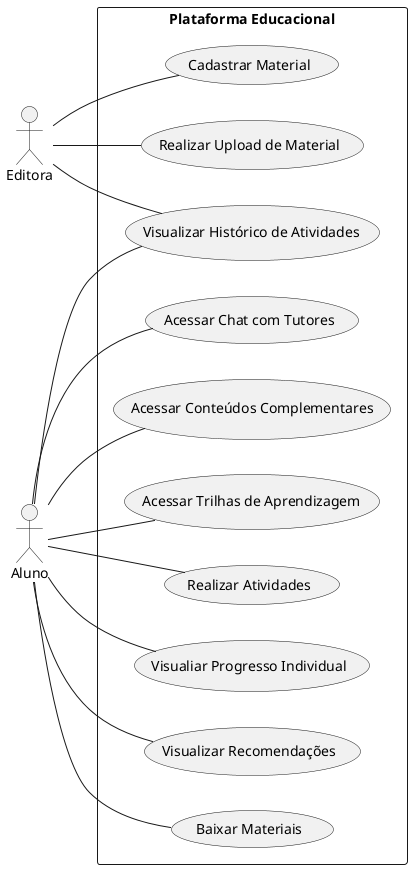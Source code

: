 @startuml
left to right direction

:Aluno: as aluno
:Editora: as editora

rectangle "Plataforma Educacional"{
    (Acessar Conteúdos Complementares) as acessar_conteudos
    (Acessar Trilhas de Aprendizagem) as acessar_trilhas
    (Realizar Atividades) as realizar_atividades
    (Visualiar Progresso Individual) as visualizar_progresso
    (Visualizar Histórico de Atividades) as visualizar_historico
    (Visualizar Recomendações) as visualizar_recomendacoes
    (Baixar Materiais) as baixar_materiais
    (Acessar Chat com Tutores) as acessar_chat
    (Cadastrar Material) as cadastrar_material
    (Realizar Upload de Material) as realizar_upload_material
}

aluno -- acessar_conteudos
aluno -- acessar_trilhas
aluno -- realizar_atividades
aluno -- visualizar_progresso
aluno -- visualizar_historico
visualizar_historico -right- editora
aluno -- visualizar_recomendacoes
aluno -- baixar_materiais
aluno -- acessar_chat
editora -- cadastrar_material
editora -- realizar_upload_material

@enduml